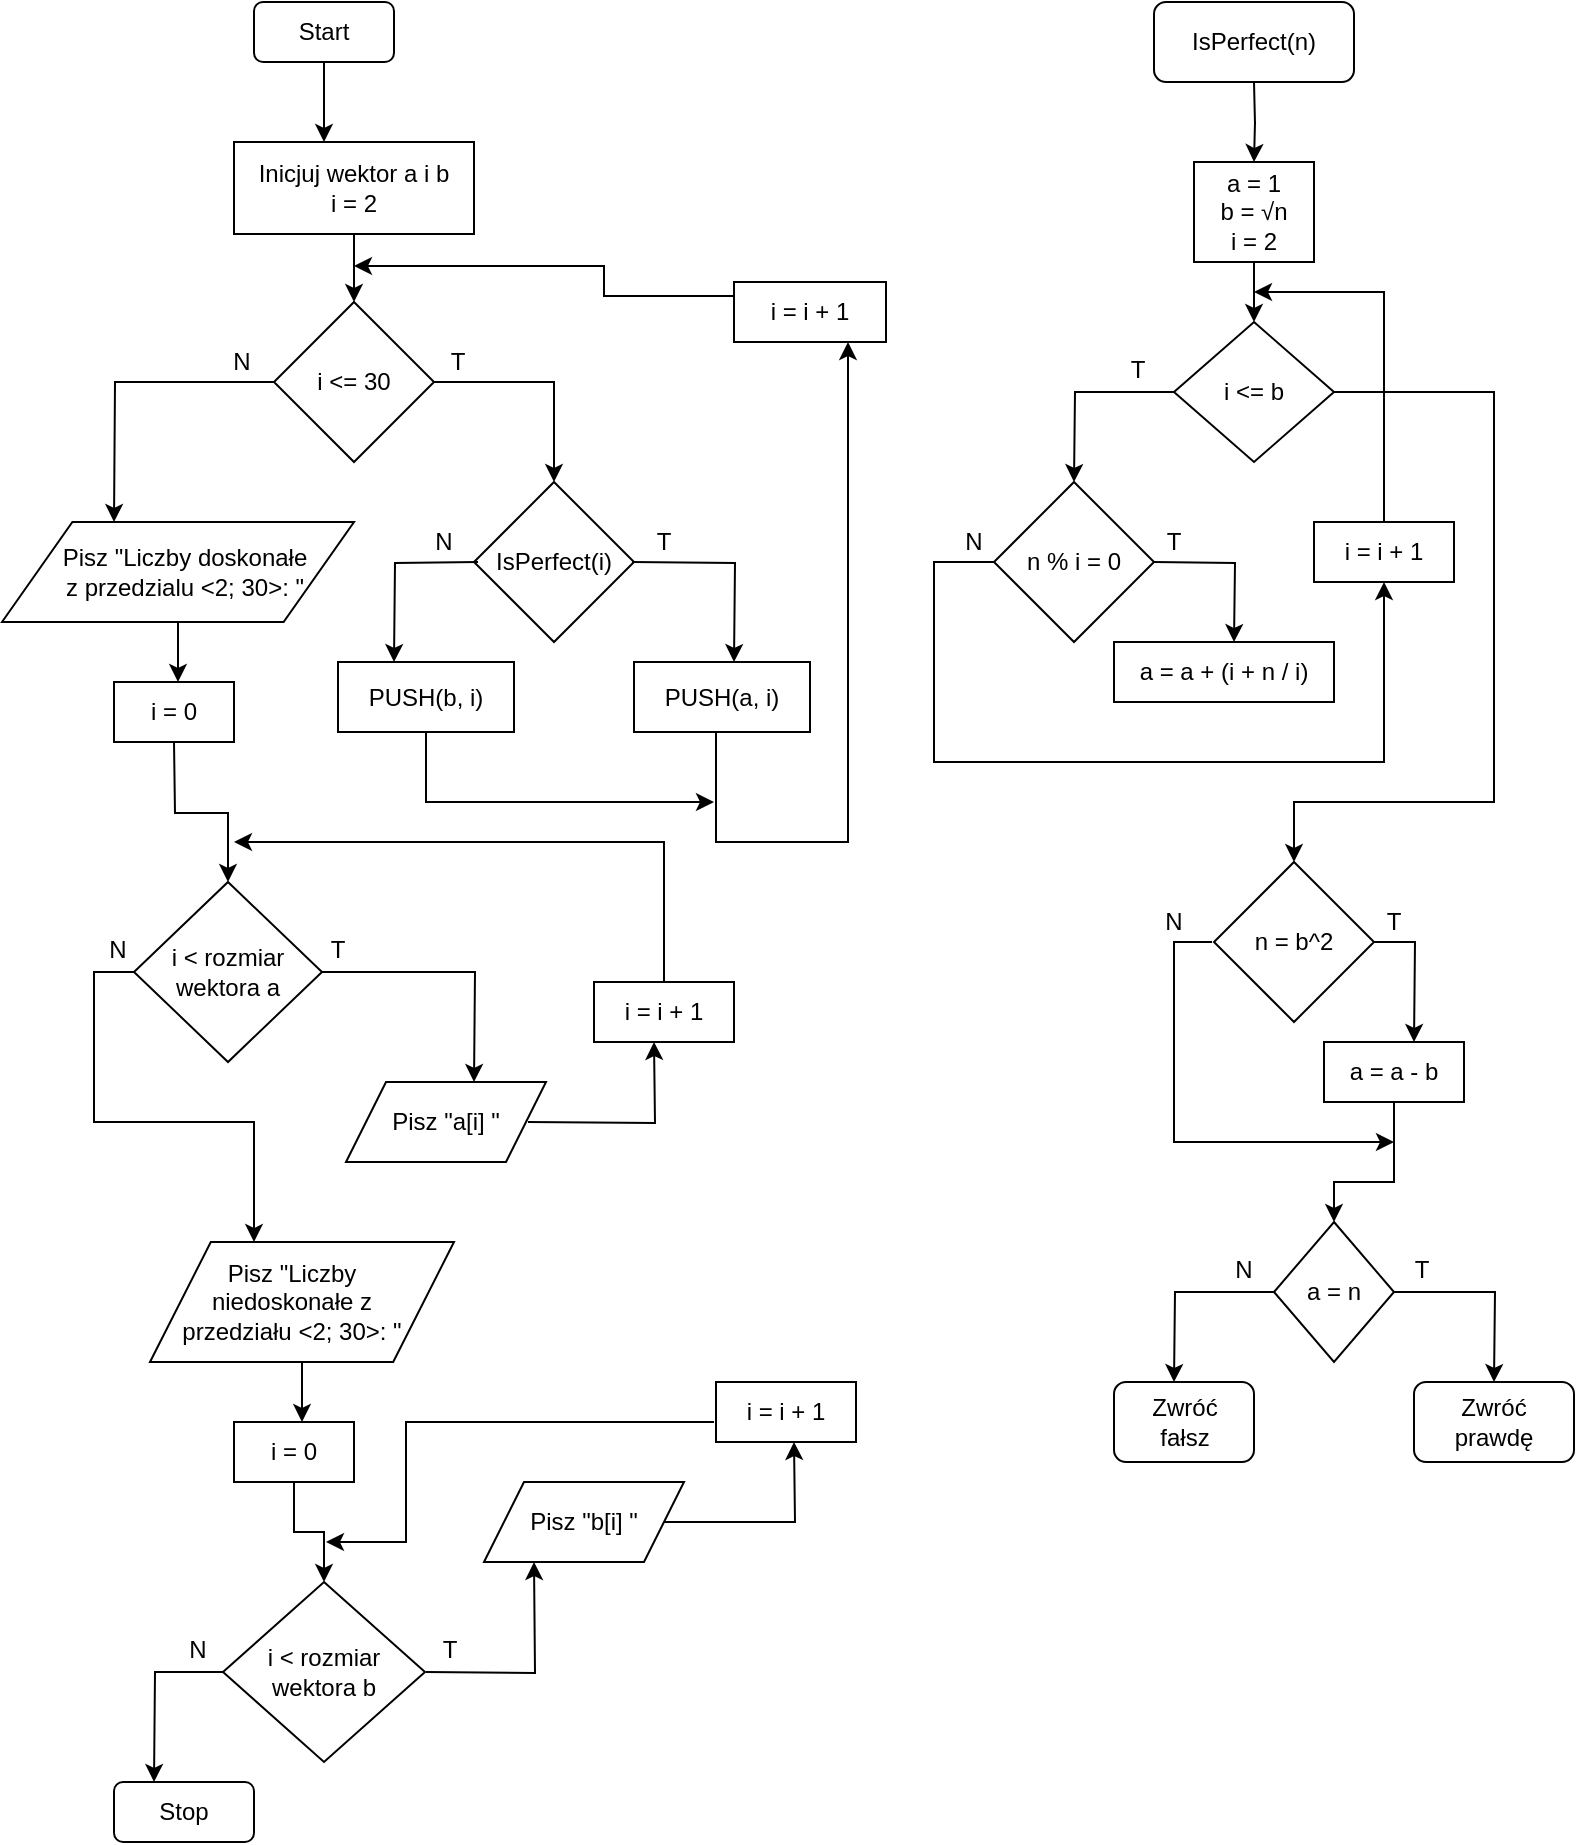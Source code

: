<mxfile version="12.8.5" type="device"><diagram id="oCm2L-9akl1S1m20wumw" name="Page-1"><mxGraphModel dx="828" dy="738" grid="1" gridSize="10" guides="1" tooltips="1" connect="1" arrows="1" fold="1" page="1" pageScale="1" pageWidth="827" pageHeight="1169" math="0" shadow="0"><root><mxCell id="0"/><mxCell id="1" parent="0"/><mxCell id="Sswrc5Xp_MDVJGAH9fQq-1" value="" style="rounded=1;whiteSpace=wrap;html=1;" vertex="1" parent="1"><mxGeometry x="600" y="30" width="100" height="40" as="geometry"/></mxCell><mxCell id="Sswrc5Xp_MDVJGAH9fQq-3" value="" style="edgeStyle=orthogonalEdgeStyle;rounded=0;orthogonalLoop=1;jettySize=auto;html=1;" edge="1" parent="1"><mxGeometry relative="1" as="geometry"><mxPoint x="650" y="110" as="targetPoint"/><mxPoint x="650" y="70" as="sourcePoint"/></mxGeometry></mxCell><mxCell id="Sswrc5Xp_MDVJGAH9fQq-2" value="IsPerfect(n)" style="text;html=1;strokeColor=none;fillColor=none;align=center;verticalAlign=middle;whiteSpace=wrap;rounded=0;" vertex="1" parent="1"><mxGeometry x="610" y="40" width="80" height="20" as="geometry"/></mxCell><mxCell id="Sswrc5Xp_MDVJGAH9fQq-4" value="" style="rounded=0;whiteSpace=wrap;html=1;" vertex="1" parent="1"><mxGeometry x="620" y="110" width="60" height="50" as="geometry"/></mxCell><mxCell id="Sswrc5Xp_MDVJGAH9fQq-6" value="" style="edgeStyle=orthogonalEdgeStyle;rounded=0;orthogonalLoop=1;jettySize=auto;html=1;" edge="1" parent="1" source="Sswrc5Xp_MDVJGAH9fQq-5"><mxGeometry relative="1" as="geometry"><mxPoint x="650" y="190" as="targetPoint"/></mxGeometry></mxCell><mxCell id="Sswrc5Xp_MDVJGAH9fQq-5" value="a = 1&lt;br&gt;b = √n&lt;br&gt;i = 2" style="text;html=1;strokeColor=none;fillColor=none;align=center;verticalAlign=middle;whiteSpace=wrap;rounded=0;" vertex="1" parent="1"><mxGeometry x="625" y="110" width="50" height="50" as="geometry"/></mxCell><mxCell id="Sswrc5Xp_MDVJGAH9fQq-10" value="" style="edgeStyle=orthogonalEdgeStyle;rounded=0;orthogonalLoop=1;jettySize=auto;html=1;" edge="1" parent="1" source="Sswrc5Xp_MDVJGAH9fQq-7"><mxGeometry relative="1" as="geometry"><mxPoint x="560" y="270" as="targetPoint"/></mxGeometry></mxCell><mxCell id="Sswrc5Xp_MDVJGAH9fQq-23" value="" style="edgeStyle=orthogonalEdgeStyle;rounded=0;orthogonalLoop=1;jettySize=auto;html=1;" edge="1" parent="1" source="Sswrc5Xp_MDVJGAH9fQq-7"><mxGeometry relative="1" as="geometry"><mxPoint x="670" y="460" as="targetPoint"/><Array as="points"><mxPoint x="770" y="225"/><mxPoint x="770" y="430"/><mxPoint x="670" y="430"/></Array></mxGeometry></mxCell><mxCell id="Sswrc5Xp_MDVJGAH9fQq-7" value="" style="rhombus;whiteSpace=wrap;html=1;" vertex="1" parent="1"><mxGeometry x="610" y="190" width="80" height="70" as="geometry"/></mxCell><mxCell id="Sswrc5Xp_MDVJGAH9fQq-8" value="i &amp;lt;= b" style="text;html=1;strokeColor=none;fillColor=none;align=center;verticalAlign=middle;whiteSpace=wrap;rounded=0;" vertex="1" parent="1"><mxGeometry x="630" y="215" width="40" height="20" as="geometry"/></mxCell><mxCell id="Sswrc5Xp_MDVJGAH9fQq-11" value="T" style="text;html=1;strokeColor=none;fillColor=none;align=center;verticalAlign=middle;whiteSpace=wrap;rounded=0;" vertex="1" parent="1"><mxGeometry x="572" y="204" width="40" height="20" as="geometry"/></mxCell><mxCell id="Sswrc5Xp_MDVJGAH9fQq-16" value="" style="edgeStyle=orthogonalEdgeStyle;rounded=0;orthogonalLoop=1;jettySize=auto;html=1;entryX=0.5;entryY=1;entryDx=0;entryDy=0;" edge="1" parent="1" source="Sswrc5Xp_MDVJGAH9fQq-12" target="Sswrc5Xp_MDVJGAH9fQq-20"><mxGeometry relative="1" as="geometry"><mxPoint x="720" y="340" as="targetPoint"/><Array as="points"><mxPoint x="490" y="310"/><mxPoint x="490" y="410"/><mxPoint x="715" y="410"/></Array></mxGeometry></mxCell><mxCell id="Sswrc5Xp_MDVJGAH9fQq-12" value="" style="rhombus;whiteSpace=wrap;html=1;" vertex="1" parent="1"><mxGeometry x="520" y="270" width="80" height="80" as="geometry"/></mxCell><mxCell id="Sswrc5Xp_MDVJGAH9fQq-14" value="" style="edgeStyle=orthogonalEdgeStyle;rounded=0;orthogonalLoop=1;jettySize=auto;html=1;" edge="1" parent="1"><mxGeometry relative="1" as="geometry"><mxPoint x="640" y="350" as="targetPoint"/><mxPoint x="600" y="310" as="sourcePoint"/></mxGeometry></mxCell><mxCell id="Sswrc5Xp_MDVJGAH9fQq-13" value="n % i = 0" style="text;html=1;strokeColor=none;fillColor=none;align=center;verticalAlign=middle;whiteSpace=wrap;rounded=0;" vertex="1" parent="1"><mxGeometry x="530" y="300" width="60" height="20" as="geometry"/></mxCell><mxCell id="Sswrc5Xp_MDVJGAH9fQq-15" value="T" style="text;html=1;strokeColor=none;fillColor=none;align=center;verticalAlign=middle;whiteSpace=wrap;rounded=0;" vertex="1" parent="1"><mxGeometry x="590" y="290" width="40" height="20" as="geometry"/></mxCell><mxCell id="Sswrc5Xp_MDVJGAH9fQq-17" value="N" style="text;html=1;strokeColor=none;fillColor=none;align=center;verticalAlign=middle;whiteSpace=wrap;rounded=0;" vertex="1" parent="1"><mxGeometry x="490" y="290" width="40" height="20" as="geometry"/></mxCell><mxCell id="Sswrc5Xp_MDVJGAH9fQq-18" value="" style="rounded=0;whiteSpace=wrap;html=1;" vertex="1" parent="1"><mxGeometry x="580" y="350" width="110" height="30" as="geometry"/></mxCell><mxCell id="Sswrc5Xp_MDVJGAH9fQq-19" value="a = a + (i + n / i)" style="text;html=1;strokeColor=none;fillColor=none;align=center;verticalAlign=middle;whiteSpace=wrap;rounded=0;" vertex="1" parent="1"><mxGeometry x="580" y="355" width="110" height="20" as="geometry"/></mxCell><mxCell id="Sswrc5Xp_MDVJGAH9fQq-20" value="" style="rounded=0;whiteSpace=wrap;html=1;" vertex="1" parent="1"><mxGeometry x="680" y="290" width="70" height="30" as="geometry"/></mxCell><mxCell id="Sswrc5Xp_MDVJGAH9fQq-22" value="" style="edgeStyle=orthogonalEdgeStyle;rounded=0;orthogonalLoop=1;jettySize=auto;html=1;" edge="1" parent="1"><mxGeometry relative="1" as="geometry"><mxPoint x="650" y="175" as="targetPoint"/><mxPoint x="715" y="290" as="sourcePoint"/><Array as="points"><mxPoint x="715" y="230"/><mxPoint x="715" y="230"/></Array></mxGeometry></mxCell><mxCell id="Sswrc5Xp_MDVJGAH9fQq-21" value="i = i + 1" style="text;html=1;strokeColor=none;fillColor=none;align=center;verticalAlign=middle;whiteSpace=wrap;rounded=0;" vertex="1" parent="1"><mxGeometry x="690" y="295" width="50" height="20" as="geometry"/></mxCell><mxCell id="Sswrc5Xp_MDVJGAH9fQq-28" value="" style="edgeStyle=orthogonalEdgeStyle;rounded=0;orthogonalLoop=1;jettySize=auto;html=1;" edge="1" parent="1" source="Sswrc5Xp_MDVJGAH9fQq-24"><mxGeometry relative="1" as="geometry"><mxPoint x="730" y="550" as="targetPoint"/></mxGeometry></mxCell><mxCell id="Sswrc5Xp_MDVJGAH9fQq-24" value="" style="rhombus;whiteSpace=wrap;html=1;" vertex="1" parent="1"><mxGeometry x="630" y="460" width="80" height="80" as="geometry"/></mxCell><mxCell id="Sswrc5Xp_MDVJGAH9fQq-26" value="" style="edgeStyle=orthogonalEdgeStyle;rounded=0;orthogonalLoop=1;jettySize=auto;html=1;" edge="1" parent="1"><mxGeometry relative="1" as="geometry"><mxPoint x="720" y="600" as="targetPoint"/><mxPoint x="629" y="500" as="sourcePoint"/><Array as="points"><mxPoint x="610" y="500"/><mxPoint x="610" y="600"/></Array></mxGeometry></mxCell><mxCell id="Sswrc5Xp_MDVJGAH9fQq-25" value="n = b^2" style="text;html=1;strokeColor=none;fillColor=none;align=center;verticalAlign=middle;whiteSpace=wrap;rounded=0;" vertex="1" parent="1"><mxGeometry x="640" y="490" width="60" height="20" as="geometry"/></mxCell><mxCell id="Sswrc5Xp_MDVJGAH9fQq-27" value="T" style="text;html=1;strokeColor=none;fillColor=none;align=center;verticalAlign=middle;whiteSpace=wrap;rounded=0;" vertex="1" parent="1"><mxGeometry x="700" y="480" width="40" height="20" as="geometry"/></mxCell><mxCell id="Sswrc5Xp_MDVJGAH9fQq-29" value="N" style="text;html=1;strokeColor=none;fillColor=none;align=center;verticalAlign=middle;whiteSpace=wrap;rounded=0;" vertex="1" parent="1"><mxGeometry x="590" y="480" width="40" height="20" as="geometry"/></mxCell><mxCell id="Sswrc5Xp_MDVJGAH9fQq-30" value="" style="rounded=0;whiteSpace=wrap;html=1;" vertex="1" parent="1"><mxGeometry x="685" y="550" width="70" height="30" as="geometry"/></mxCell><mxCell id="Sswrc5Xp_MDVJGAH9fQq-32" value="" style="edgeStyle=orthogonalEdgeStyle;rounded=0;orthogonalLoop=1;jettySize=auto;html=1;entryX=0.5;entryY=0;entryDx=0;entryDy=0;" edge="1" parent="1" target="Sswrc5Xp_MDVJGAH9fQq-33"><mxGeometry relative="1" as="geometry"><mxPoint x="740" y="630" as="targetPoint"/><mxPoint x="720" y="580" as="sourcePoint"/><Array as="points"><mxPoint x="720" y="620"/><mxPoint x="690" y="620"/></Array></mxGeometry></mxCell><mxCell id="Sswrc5Xp_MDVJGAH9fQq-31" value="a = a - b" style="text;html=1;strokeColor=none;fillColor=none;align=center;verticalAlign=middle;whiteSpace=wrap;rounded=0;" vertex="1" parent="1"><mxGeometry x="690" y="555" width="60" height="20" as="geometry"/></mxCell><mxCell id="Sswrc5Xp_MDVJGAH9fQq-35" value="" style="edgeStyle=orthogonalEdgeStyle;rounded=0;orthogonalLoop=1;jettySize=auto;html=1;" edge="1" parent="1" source="Sswrc5Xp_MDVJGAH9fQq-33"><mxGeometry relative="1" as="geometry"><mxPoint x="610" y="720" as="targetPoint"/></mxGeometry></mxCell><mxCell id="Sswrc5Xp_MDVJGAH9fQq-36" value="" style="edgeStyle=orthogonalEdgeStyle;rounded=0;orthogonalLoop=1;jettySize=auto;html=1;" edge="1" parent="1" source="Sswrc5Xp_MDVJGAH9fQq-33"><mxGeometry relative="1" as="geometry"><mxPoint x="770" y="720" as="targetPoint"/></mxGeometry></mxCell><mxCell id="Sswrc5Xp_MDVJGAH9fQq-33" value="" style="rhombus;whiteSpace=wrap;html=1;" vertex="1" parent="1"><mxGeometry x="660" y="640" width="60" height="70" as="geometry"/></mxCell><mxCell id="Sswrc5Xp_MDVJGAH9fQq-34" value="a = n" style="text;html=1;strokeColor=none;fillColor=none;align=center;verticalAlign=middle;whiteSpace=wrap;rounded=0;" vertex="1" parent="1"><mxGeometry x="670" y="665" width="40" height="20" as="geometry"/></mxCell><mxCell id="Sswrc5Xp_MDVJGAH9fQq-37" value="" style="rounded=1;whiteSpace=wrap;html=1;" vertex="1" parent="1"><mxGeometry x="580" y="720" width="70" height="40" as="geometry"/></mxCell><mxCell id="Sswrc5Xp_MDVJGAH9fQq-38" value="Zwróć fałsz" style="text;html=1;strokeColor=none;fillColor=none;align=center;verticalAlign=middle;whiteSpace=wrap;rounded=0;" vertex="1" parent="1"><mxGeometry x="587.5" y="725" width="55" height="30" as="geometry"/></mxCell><mxCell id="Sswrc5Xp_MDVJGAH9fQq-39" value="" style="rounded=1;whiteSpace=wrap;html=1;" vertex="1" parent="1"><mxGeometry x="730" y="720" width="80" height="40" as="geometry"/></mxCell><mxCell id="Sswrc5Xp_MDVJGAH9fQq-40" value="Zwróć prawdę" style="text;html=1;strokeColor=none;fillColor=none;align=center;verticalAlign=middle;whiteSpace=wrap;rounded=0;" vertex="1" parent="1"><mxGeometry x="740" y="725" width="60" height="30" as="geometry"/></mxCell><mxCell id="Sswrc5Xp_MDVJGAH9fQq-41" value="T" style="text;html=1;strokeColor=none;fillColor=none;align=center;verticalAlign=middle;whiteSpace=wrap;rounded=0;" vertex="1" parent="1"><mxGeometry x="714" y="654" width="40" height="20" as="geometry"/></mxCell><mxCell id="Sswrc5Xp_MDVJGAH9fQq-42" value="N" style="text;html=1;strokeColor=none;fillColor=none;align=center;verticalAlign=middle;whiteSpace=wrap;rounded=0;" vertex="1" parent="1"><mxGeometry x="625" y="654" width="40" height="20" as="geometry"/></mxCell><mxCell id="Sswrc5Xp_MDVJGAH9fQq-43" value="" style="rounded=1;whiteSpace=wrap;html=1;" vertex="1" parent="1"><mxGeometry x="150" y="30" width="70" height="30" as="geometry"/></mxCell><mxCell id="Sswrc5Xp_MDVJGAH9fQq-45" value="" style="edgeStyle=orthogonalEdgeStyle;rounded=0;orthogonalLoop=1;jettySize=auto;html=1;exitX=0.5;exitY=1;exitDx=0;exitDy=0;" edge="1" parent="1" source="Sswrc5Xp_MDVJGAH9fQq-43"><mxGeometry relative="1" as="geometry"><mxPoint x="185" y="100" as="targetPoint"/><mxPoint x="185" y="70" as="sourcePoint"/></mxGeometry></mxCell><mxCell id="Sswrc5Xp_MDVJGAH9fQq-44" value="Start" style="text;html=1;strokeColor=none;fillColor=none;align=center;verticalAlign=middle;whiteSpace=wrap;rounded=0;" vertex="1" parent="1"><mxGeometry x="165" y="35" width="40" height="20" as="geometry"/></mxCell><mxCell id="Sswrc5Xp_MDVJGAH9fQq-46" value="" style="rounded=0;whiteSpace=wrap;html=1;" vertex="1" parent="1"><mxGeometry x="140" y="100" width="120" height="46" as="geometry"/></mxCell><mxCell id="Sswrc5Xp_MDVJGAH9fQq-50" value="&lt;br&gt;&lt;br&gt;" style="edgeStyle=orthogonalEdgeStyle;rounded=0;orthogonalLoop=1;jettySize=auto;html=1;" edge="1" parent="1"><mxGeometry relative="1" as="geometry"><mxPoint x="200" y="180" as="targetPoint"/><mxPoint x="200" y="146" as="sourcePoint"/></mxGeometry></mxCell><mxCell id="Sswrc5Xp_MDVJGAH9fQq-47" value="Inicjuj wektor a i b&lt;br&gt;i = 2" style="text;html=1;strokeColor=none;fillColor=none;align=center;verticalAlign=middle;whiteSpace=wrap;rounded=0;" vertex="1" parent="1"><mxGeometry x="150" y="108" width="100" height="30" as="geometry"/></mxCell><mxCell id="Sswrc5Xp_MDVJGAH9fQq-53" value="" style="edgeStyle=orthogonalEdgeStyle;rounded=0;orthogonalLoop=1;jettySize=auto;html=1;" edge="1" parent="1" source="Sswrc5Xp_MDVJGAH9fQq-51"><mxGeometry relative="1" as="geometry"><mxPoint x="80" y="290" as="targetPoint"/></mxGeometry></mxCell><mxCell id="Sswrc5Xp_MDVJGAH9fQq-54" value="" style="edgeStyle=orthogonalEdgeStyle;rounded=0;orthogonalLoop=1;jettySize=auto;html=1;entryX=0.5;entryY=0;entryDx=0;entryDy=0;" edge="1" parent="1" source="Sswrc5Xp_MDVJGAH9fQq-51" target="Sswrc5Xp_MDVJGAH9fQq-57"><mxGeometry relative="1" as="geometry"><mxPoint x="280" y="270" as="targetPoint"/></mxGeometry></mxCell><mxCell id="Sswrc5Xp_MDVJGAH9fQq-51" value="" style="rhombus;whiteSpace=wrap;html=1;" vertex="1" parent="1"><mxGeometry x="160" y="180" width="80" height="80" as="geometry"/></mxCell><mxCell id="Sswrc5Xp_MDVJGAH9fQq-52" value="i &amp;lt;= 30" style="text;html=1;strokeColor=none;fillColor=none;align=center;verticalAlign=middle;whiteSpace=wrap;rounded=0;" vertex="1" parent="1"><mxGeometry x="170" y="210" width="60" height="20" as="geometry"/></mxCell><mxCell id="Sswrc5Xp_MDVJGAH9fQq-55" value="T" style="text;html=1;strokeColor=none;fillColor=none;align=center;verticalAlign=middle;whiteSpace=wrap;rounded=0;" vertex="1" parent="1"><mxGeometry x="232" y="200" width="40" height="20" as="geometry"/></mxCell><mxCell id="Sswrc5Xp_MDVJGAH9fQq-56" value="N" style="text;html=1;strokeColor=none;fillColor=none;align=center;verticalAlign=middle;whiteSpace=wrap;rounded=0;" vertex="1" parent="1"><mxGeometry x="124" y="200" width="40" height="20" as="geometry"/></mxCell><mxCell id="Sswrc5Xp_MDVJGAH9fQq-57" value="" style="rhombus;whiteSpace=wrap;html=1;" vertex="1" parent="1"><mxGeometry x="260" y="270" width="80" height="80" as="geometry"/></mxCell><mxCell id="Sswrc5Xp_MDVJGAH9fQq-59" value="" style="edgeStyle=orthogonalEdgeStyle;rounded=0;orthogonalLoop=1;jettySize=auto;html=1;exitX=0;exitY=0.5;exitDx=0;exitDy=0;" edge="1" parent="1"><mxGeometry relative="1" as="geometry"><mxPoint x="220" y="360" as="targetPoint"/><mxPoint x="262" y="310" as="sourcePoint"/></mxGeometry></mxCell><mxCell id="Sswrc5Xp_MDVJGAH9fQq-60" value="" style="edgeStyle=orthogonalEdgeStyle;rounded=0;orthogonalLoop=1;jettySize=auto;html=1;" edge="1" parent="1"><mxGeometry relative="1" as="geometry"><mxPoint x="390" y="360" as="targetPoint"/><mxPoint x="339" y="310" as="sourcePoint"/></mxGeometry></mxCell><mxCell id="Sswrc5Xp_MDVJGAH9fQq-58" value="IsPerfect(i)" style="text;html=1;strokeColor=none;fillColor=none;align=center;verticalAlign=middle;whiteSpace=wrap;rounded=0;" vertex="1" parent="1"><mxGeometry x="265" y="300" width="70" height="20" as="geometry"/></mxCell><mxCell id="Sswrc5Xp_MDVJGAH9fQq-61" value="T" style="text;html=1;strokeColor=none;fillColor=none;align=center;verticalAlign=middle;whiteSpace=wrap;rounded=0;" vertex="1" parent="1"><mxGeometry x="335" y="290" width="40" height="20" as="geometry"/></mxCell><mxCell id="Sswrc5Xp_MDVJGAH9fQq-62" value="N" style="text;html=1;strokeColor=none;fillColor=none;align=center;verticalAlign=middle;whiteSpace=wrap;rounded=0;" vertex="1" parent="1"><mxGeometry x="225" y="290" width="40" height="20" as="geometry"/></mxCell><mxCell id="Sswrc5Xp_MDVJGAH9fQq-64" value="" style="rounded=0;whiteSpace=wrap;html=1;" vertex="1" parent="1"><mxGeometry x="80" y="370" width="60" height="30" as="geometry"/></mxCell><mxCell id="Sswrc5Xp_MDVJGAH9fQq-74" value="" style="edgeStyle=orthogonalEdgeStyle;rounded=0;orthogonalLoop=1;jettySize=auto;html=1;exitX=0.5;exitY=1;exitDx=0;exitDy=0;" edge="1" parent="1" target="Sswrc5Xp_MDVJGAH9fQq-73"><mxGeometry relative="1" as="geometry"><mxPoint x="110" y="400" as="sourcePoint"/></mxGeometry></mxCell><mxCell id="Sswrc5Xp_MDVJGAH9fQq-65" value="i = 0" style="text;html=1;strokeColor=none;fillColor=none;align=center;verticalAlign=middle;whiteSpace=wrap;rounded=0;" vertex="1" parent="1"><mxGeometry x="90" y="375" width="40" height="20" as="geometry"/></mxCell><mxCell id="Sswrc5Xp_MDVJGAH9fQq-72" value="" style="edgeStyle=orthogonalEdgeStyle;rounded=0;orthogonalLoop=1;jettySize=auto;html=1;" edge="1" parent="1" source="Sswrc5Xp_MDVJGAH9fQq-66"><mxGeometry relative="1" as="geometry"><mxPoint x="380" y="430" as="targetPoint"/><Array as="points"><mxPoint x="236" y="415"/><mxPoint x="236" y="415"/></Array></mxGeometry></mxCell><mxCell id="Sswrc5Xp_MDVJGAH9fQq-66" value="" style="rounded=0;whiteSpace=wrap;html=1;" vertex="1" parent="1"><mxGeometry x="192" y="360" width="88" height="35" as="geometry"/></mxCell><mxCell id="Sswrc5Xp_MDVJGAH9fQq-71" value="" style="edgeStyle=orthogonalEdgeStyle;rounded=0;orthogonalLoop=1;jettySize=auto;html=1;exitX=0.5;exitY=1;exitDx=0;exitDy=0;" edge="1" parent="1"><mxGeometry relative="1" as="geometry"><mxPoint x="447" y="200" as="targetPoint"/><mxPoint x="381" y="395" as="sourcePoint"/><Array as="points"><mxPoint x="381" y="450"/><mxPoint x="447" y="450"/></Array></mxGeometry></mxCell><mxCell id="Sswrc5Xp_MDVJGAH9fQq-67" value="" style="rounded=0;whiteSpace=wrap;html=1;" vertex="1" parent="1"><mxGeometry x="340" y="360" width="88" height="35" as="geometry"/></mxCell><mxCell id="Sswrc5Xp_MDVJGAH9fQq-68" value="PUSH(a, i)" style="text;html=1;strokeColor=none;fillColor=none;align=center;verticalAlign=middle;whiteSpace=wrap;rounded=0;" vertex="1" parent="1"><mxGeometry x="344" y="367.5" width="80" height="20" as="geometry"/></mxCell><mxCell id="Sswrc5Xp_MDVJGAH9fQq-70" value="PUSH(b, i)" style="text;html=1;strokeColor=none;fillColor=none;align=center;verticalAlign=middle;whiteSpace=wrap;rounded=0;" vertex="1" parent="1"><mxGeometry x="196" y="367.5" width="80" height="20" as="geometry"/></mxCell><mxCell id="Sswrc5Xp_MDVJGAH9fQq-84" value="" style="edgeStyle=orthogonalEdgeStyle;rounded=0;orthogonalLoop=1;jettySize=auto;html=1;" edge="1" parent="1" source="Sswrc5Xp_MDVJGAH9fQq-73"><mxGeometry relative="1" as="geometry"><mxPoint x="260" y="570" as="targetPoint"/></mxGeometry></mxCell><mxCell id="Sswrc5Xp_MDVJGAH9fQq-73" value="" style="rhombus;whiteSpace=wrap;html=1;" vertex="1" parent="1"><mxGeometry x="90" y="470" width="94" height="90" as="geometry"/></mxCell><mxCell id="Sswrc5Xp_MDVJGAH9fQq-82" value="" style="edgeStyle=orthogonalEdgeStyle;rounded=0;orthogonalLoop=1;jettySize=auto;html=1;" edge="1" parent="1"><mxGeometry relative="1" as="geometry"><mxPoint x="150" y="650" as="targetPoint"/><mxPoint x="90" y="515" as="sourcePoint"/><Array as="points"><mxPoint x="70" y="515"/><mxPoint x="70" y="590"/><mxPoint x="150" y="590"/></Array></mxGeometry></mxCell><mxCell id="Sswrc5Xp_MDVJGAH9fQq-75" value="i &amp;lt; rozmiar wektora a" style="text;html=1;strokeColor=none;fillColor=none;align=center;verticalAlign=middle;whiteSpace=wrap;rounded=0;" vertex="1" parent="1"><mxGeometry x="102" y="500" width="70" height="30" as="geometry"/></mxCell><mxCell id="Sswrc5Xp_MDVJGAH9fQq-78" value="" style="edgeStyle=orthogonalEdgeStyle;rounded=0;orthogonalLoop=1;jettySize=auto;html=1;" edge="1" parent="1"><mxGeometry relative="1" as="geometry"><mxPoint x="200" y="162" as="targetPoint"/><mxPoint x="390" y="177" as="sourcePoint"/><Array as="points"><mxPoint x="325" y="177"/><mxPoint x="325" y="162"/></Array></mxGeometry></mxCell><mxCell id="Sswrc5Xp_MDVJGAH9fQq-76" value="" style="rounded=0;whiteSpace=wrap;html=1;" vertex="1" parent="1"><mxGeometry x="390" y="170" width="76" height="30" as="geometry"/></mxCell><mxCell id="Sswrc5Xp_MDVJGAH9fQq-77" value="i = i + 1" style="text;html=1;strokeColor=none;fillColor=none;align=center;verticalAlign=middle;whiteSpace=wrap;rounded=0;" vertex="1" parent="1"><mxGeometry x="403" y="175" width="50" height="20" as="geometry"/></mxCell><mxCell id="Sswrc5Xp_MDVJGAH9fQq-81" value="" style="edgeStyle=orthogonalEdgeStyle;rounded=0;orthogonalLoop=1;jettySize=auto;html=1;" edge="1" parent="1" source="Sswrc5Xp_MDVJGAH9fQq-79"><mxGeometry relative="1" as="geometry"><mxPoint x="112" y="370" as="targetPoint"/></mxGeometry></mxCell><mxCell id="Sswrc5Xp_MDVJGAH9fQq-79" value="" style="shape=parallelogram;perimeter=parallelogramPerimeter;whiteSpace=wrap;html=1;" vertex="1" parent="1"><mxGeometry x="24" y="290" width="176" height="50" as="geometry"/></mxCell><mxCell id="Sswrc5Xp_MDVJGAH9fQq-80" value="Pisz &quot;Liczby doskonałe z przedzialu &amp;lt;2; 30&amp;gt;: &quot;" style="text;html=1;strokeColor=none;fillColor=none;align=center;verticalAlign=middle;whiteSpace=wrap;rounded=0;" vertex="1" parent="1"><mxGeometry x="51.5" y="295" width="127" height="40" as="geometry"/></mxCell><mxCell id="Sswrc5Xp_MDVJGAH9fQq-83" value="N" style="text;html=1;strokeColor=none;fillColor=none;align=center;verticalAlign=middle;whiteSpace=wrap;rounded=0;" vertex="1" parent="1"><mxGeometry x="62" y="494" width="40" height="20" as="geometry"/></mxCell><mxCell id="Sswrc5Xp_MDVJGAH9fQq-85" value="" style="shape=parallelogram;perimeter=parallelogramPerimeter;whiteSpace=wrap;html=1;" vertex="1" parent="1"><mxGeometry x="196" y="570" width="100" height="40" as="geometry"/></mxCell><mxCell id="Sswrc5Xp_MDVJGAH9fQq-86" value="T" style="text;html=1;strokeColor=none;fillColor=none;align=center;verticalAlign=middle;whiteSpace=wrap;rounded=0;" vertex="1" parent="1"><mxGeometry x="172" y="494" width="40" height="20" as="geometry"/></mxCell><mxCell id="Sswrc5Xp_MDVJGAH9fQq-88" value="" style="edgeStyle=orthogonalEdgeStyle;rounded=0;orthogonalLoop=1;jettySize=auto;html=1;" edge="1" parent="1"><mxGeometry relative="1" as="geometry"><mxPoint x="350" y="550" as="targetPoint"/><mxPoint x="287" y="590" as="sourcePoint"/></mxGeometry></mxCell><mxCell id="Sswrc5Xp_MDVJGAH9fQq-87" value="Pisz &quot;a[i] &quot;" style="text;html=1;strokeColor=none;fillColor=none;align=center;verticalAlign=middle;whiteSpace=wrap;rounded=0;" vertex="1" parent="1"><mxGeometry x="211" y="580" width="70" height="20" as="geometry"/></mxCell><mxCell id="Sswrc5Xp_MDVJGAH9fQq-89" value="" style="rounded=0;whiteSpace=wrap;html=1;" vertex="1" parent="1"><mxGeometry x="320" y="520" width="70" height="30" as="geometry"/></mxCell><mxCell id="Sswrc5Xp_MDVJGAH9fQq-91" value="" style="edgeStyle=orthogonalEdgeStyle;rounded=0;orthogonalLoop=1;jettySize=auto;html=1;" edge="1" parent="1"><mxGeometry relative="1" as="geometry"><mxPoint x="140" y="450" as="targetPoint"/><mxPoint x="355" y="520" as="sourcePoint"/><Array as="points"><mxPoint x="355" y="480"/><mxPoint x="355" y="480"/></Array></mxGeometry></mxCell><mxCell id="Sswrc5Xp_MDVJGAH9fQq-90" value="i = i + 1" style="text;html=1;strokeColor=none;fillColor=none;align=center;verticalAlign=middle;whiteSpace=wrap;rounded=0;" vertex="1" parent="1"><mxGeometry x="330" y="525" width="50" height="20" as="geometry"/></mxCell><mxCell id="Sswrc5Xp_MDVJGAH9fQq-96" value="" style="edgeStyle=orthogonalEdgeStyle;rounded=0;orthogonalLoop=1;jettySize=auto;html=1;" edge="1" parent="1" source="Sswrc5Xp_MDVJGAH9fQq-92"><mxGeometry relative="1" as="geometry"><mxPoint x="174" y="740" as="targetPoint"/></mxGeometry></mxCell><mxCell id="Sswrc5Xp_MDVJGAH9fQq-92" value="" style="shape=parallelogram;perimeter=parallelogramPerimeter;whiteSpace=wrap;html=1;" vertex="1" parent="1"><mxGeometry x="98" y="650" width="152" height="60" as="geometry"/></mxCell><mxCell id="Sswrc5Xp_MDVJGAH9fQq-93" value="Pisz &quot;Liczby niedoskonałe z przedziału &amp;lt;2; 30&amp;gt;: &quot;" style="text;html=1;strokeColor=none;fillColor=none;align=center;verticalAlign=middle;whiteSpace=wrap;rounded=0;" vertex="1" parent="1"><mxGeometry x="109" y="657" width="120" height="46" as="geometry"/></mxCell><mxCell id="Sswrc5Xp_MDVJGAH9fQq-94" value="" style="rounded=0;whiteSpace=wrap;html=1;" vertex="1" parent="1"><mxGeometry x="140" y="740" width="60" height="30" as="geometry"/></mxCell><mxCell id="Sswrc5Xp_MDVJGAH9fQq-99" value="" style="edgeStyle=orthogonalEdgeStyle;rounded=0;orthogonalLoop=1;jettySize=auto;html=1;entryX=0.5;entryY=0;entryDx=0;entryDy=0;exitX=0.5;exitY=1;exitDx=0;exitDy=0;" edge="1" parent="1" source="Sswrc5Xp_MDVJGAH9fQq-94" target="Sswrc5Xp_MDVJGAH9fQq-97"><mxGeometry relative="1" as="geometry"><mxPoint x="170" y="780" as="sourcePoint"/></mxGeometry></mxCell><mxCell id="Sswrc5Xp_MDVJGAH9fQq-95" value="i = 0" style="text;html=1;strokeColor=none;fillColor=none;align=center;verticalAlign=middle;whiteSpace=wrap;rounded=0;" vertex="1" parent="1"><mxGeometry x="150" y="745" width="40" height="20" as="geometry"/></mxCell><mxCell id="Sswrc5Xp_MDVJGAH9fQq-105" value="" style="edgeStyle=orthogonalEdgeStyle;rounded=0;orthogonalLoop=1;jettySize=auto;html=1;" edge="1" parent="1" source="Sswrc5Xp_MDVJGAH9fQq-97"><mxGeometry relative="1" as="geometry"><mxPoint x="100" y="920" as="targetPoint"/></mxGeometry></mxCell><mxCell id="Sswrc5Xp_MDVJGAH9fQq-97" value="" style="rhombus;whiteSpace=wrap;html=1;" vertex="1" parent="1"><mxGeometry x="134.5" y="820" width="101" height="90" as="geometry"/></mxCell><mxCell id="Sswrc5Xp_MDVJGAH9fQq-100" value="" style="edgeStyle=orthogonalEdgeStyle;rounded=0;orthogonalLoop=1;jettySize=auto;html=1;" edge="1" parent="1"><mxGeometry relative="1" as="geometry"><mxPoint x="290" y="810" as="targetPoint"/><mxPoint x="236" y="865" as="sourcePoint"/></mxGeometry></mxCell><mxCell id="Sswrc5Xp_MDVJGAH9fQq-98" value="i &amp;lt; rozmiar wektora b" style="text;html=1;strokeColor=none;fillColor=none;align=center;verticalAlign=middle;whiteSpace=wrap;rounded=0;" vertex="1" parent="1"><mxGeometry x="145" y="850" width="80" height="30" as="geometry"/></mxCell><mxCell id="Sswrc5Xp_MDVJGAH9fQq-108" value="" style="edgeStyle=orthogonalEdgeStyle;rounded=0;orthogonalLoop=1;jettySize=auto;html=1;" edge="1" parent="1" source="Sswrc5Xp_MDVJGAH9fQq-102"><mxGeometry relative="1" as="geometry"><mxPoint x="420" y="750" as="targetPoint"/></mxGeometry></mxCell><mxCell id="Sswrc5Xp_MDVJGAH9fQq-102" value="" style="shape=parallelogram;perimeter=parallelogramPerimeter;whiteSpace=wrap;html=1;" vertex="1" parent="1"><mxGeometry x="265" y="770" width="100" height="40" as="geometry"/></mxCell><mxCell id="Sswrc5Xp_MDVJGAH9fQq-103" value="Pisz &quot;b[i] &quot;" style="text;html=1;strokeColor=none;fillColor=none;align=center;verticalAlign=middle;whiteSpace=wrap;rounded=0;" vertex="1" parent="1"><mxGeometry x="280" y="780" width="70" height="20" as="geometry"/></mxCell><mxCell id="Sswrc5Xp_MDVJGAH9fQq-104" value="T" style="text;html=1;strokeColor=none;fillColor=none;align=center;verticalAlign=middle;whiteSpace=wrap;rounded=0;" vertex="1" parent="1"><mxGeometry x="227.5" y="844" width="40" height="20" as="geometry"/></mxCell><mxCell id="Sswrc5Xp_MDVJGAH9fQq-106" value="N" style="text;html=1;strokeColor=none;fillColor=none;align=center;verticalAlign=middle;whiteSpace=wrap;rounded=0;" vertex="1" parent="1"><mxGeometry x="102" y="844" width="40" height="20" as="geometry"/></mxCell><mxCell id="Sswrc5Xp_MDVJGAH9fQq-109" value="" style="rounded=0;whiteSpace=wrap;html=1;" vertex="1" parent="1"><mxGeometry x="381" y="720" width="70" height="30" as="geometry"/></mxCell><mxCell id="Sswrc5Xp_MDVJGAH9fQq-112" value="" style="edgeStyle=orthogonalEdgeStyle;rounded=0;orthogonalLoop=1;jettySize=auto;html=1;" edge="1" parent="1"><mxGeometry relative="1" as="geometry"><mxPoint x="186" y="800" as="targetPoint"/><mxPoint x="380" y="740" as="sourcePoint"/><Array as="points"><mxPoint x="226" y="740"/></Array></mxGeometry></mxCell><mxCell id="Sswrc5Xp_MDVJGAH9fQq-111" value="i = i + 1" style="text;html=1;strokeColor=none;fillColor=none;align=center;verticalAlign=middle;whiteSpace=wrap;rounded=0;" vertex="1" parent="1"><mxGeometry x="386" y="725" width="60" height="20" as="geometry"/></mxCell><mxCell id="Sswrc5Xp_MDVJGAH9fQq-114" value="" style="rounded=1;whiteSpace=wrap;html=1;" vertex="1" parent="1"><mxGeometry x="80" y="920" width="70" height="30" as="geometry"/></mxCell><mxCell id="Sswrc5Xp_MDVJGAH9fQq-115" value="Stop" style="text;html=1;strokeColor=none;fillColor=none;align=center;verticalAlign=middle;whiteSpace=wrap;rounded=0;" vertex="1" parent="1"><mxGeometry x="95" y="925" width="40" height="20" as="geometry"/></mxCell></root></mxGraphModel></diagram></mxfile>
